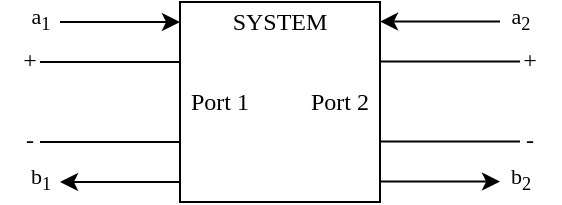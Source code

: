 <mxfile version="24.4.6" type="device">
  <diagram name="Side-1" id="HjIHgDulI7v-FXPZ6Cw7">
    <mxGraphModel dx="420" dy="212" grid="1" gridSize="10" guides="1" tooltips="1" connect="1" arrows="1" fold="1" page="1" pageScale="1" pageWidth="827" pageHeight="1169" math="0" shadow="0">
      <root>
        <mxCell id="0" />
        <mxCell id="1" parent="0" />
        <mxCell id="YevJJa76YJFmdZqK_6RJ-1" value="" style="whiteSpace=wrap;html=1;aspect=fixed;" vertex="1" parent="1">
          <mxGeometry x="100" y="20" width="100" height="100" as="geometry" />
        </mxCell>
        <mxCell id="YevJJa76YJFmdZqK_6RJ-2" value="a&lt;sub&gt;1&lt;/sub&gt;" style="endArrow=classic;html=1;rounded=0;fontFamily=Times New Roman;labelPosition=center;verticalLabelPosition=middle;align=center;verticalAlign=middle;spacingBottom=2;" edge="1" parent="1">
          <mxGeometry x="-1" y="-10" width="50" height="50" relative="1" as="geometry">
            <mxPoint x="40" y="30" as="sourcePoint" />
            <mxPoint x="100" y="30" as="targetPoint" />
            <mxPoint x="-10" y="-10" as="offset" />
          </mxGeometry>
        </mxCell>
        <mxCell id="YevJJa76YJFmdZqK_6RJ-3" value="b&lt;sub&gt;1&lt;/sub&gt;" style="endArrow=none;html=1;rounded=0;startArrow=classic;startFill=1;endFill=0;fontFamily=Times New Roman;spacingBottom=2;" edge="1" parent="1">
          <mxGeometry x="-1" y="-10" width="50" height="50" relative="1" as="geometry">
            <mxPoint x="40" y="110" as="sourcePoint" />
            <mxPoint x="100" y="110" as="targetPoint" />
            <mxPoint x="-10" y="-10" as="offset" />
          </mxGeometry>
        </mxCell>
        <mxCell id="YevJJa76YJFmdZqK_6RJ-4" value="" style="endArrow=none;html=1;rounded=0;" edge="1" parent="1">
          <mxGeometry width="50" height="50" relative="1" as="geometry">
            <mxPoint x="30" y="50" as="sourcePoint" />
            <mxPoint x="100" y="50" as="targetPoint" />
          </mxGeometry>
        </mxCell>
        <mxCell id="YevJJa76YJFmdZqK_6RJ-5" value="" style="endArrow=none;html=1;rounded=0;" edge="1" parent="1">
          <mxGeometry width="50" height="50" relative="1" as="geometry">
            <mxPoint x="30" y="90" as="sourcePoint" />
            <mxPoint x="100" y="90" as="targetPoint" />
          </mxGeometry>
        </mxCell>
        <mxCell id="YevJJa76YJFmdZqK_6RJ-6" value="Port 1" style="text;html=1;align=center;verticalAlign=middle;whiteSpace=wrap;rounded=0;fontFamily=Times New Roman;" vertex="1" parent="1">
          <mxGeometry x="90" y="55" width="60" height="30" as="geometry" />
        </mxCell>
        <mxCell id="YevJJa76YJFmdZqK_6RJ-8" value="-" style="text;html=1;align=center;verticalAlign=middle;whiteSpace=wrap;rounded=0;spacingBottom=2;fontFamily=Times New Roman;" vertex="1" parent="1">
          <mxGeometry x="10" y="80" width="30" height="20" as="geometry" />
        </mxCell>
        <mxCell id="YevJJa76YJFmdZqK_6RJ-9" value="+" style="text;html=1;align=center;verticalAlign=middle;whiteSpace=wrap;rounded=0;spacingBottom=2;fontFamily=Times New Roman;" vertex="1" parent="1">
          <mxGeometry x="10" y="40" width="30" height="20" as="geometry" />
        </mxCell>
        <mxCell id="YevJJa76YJFmdZqK_6RJ-10" value="&lt;font face=&quot;Times New Roman&quot;&gt;SYSTEM&lt;/font&gt;" style="text;html=1;align=center;verticalAlign=middle;whiteSpace=wrap;rounded=0;" vertex="1" parent="1">
          <mxGeometry x="120" y="20" width="60" height="20" as="geometry" />
        </mxCell>
        <mxCell id="YevJJa76YJFmdZqK_6RJ-11" value="&lt;font face=&quot;Times New Roman&quot;&gt;Port 2&lt;br&gt;&lt;/font&gt;" style="text;html=1;align=center;verticalAlign=middle;whiteSpace=wrap;rounded=0;" vertex="1" parent="1">
          <mxGeometry x="150" y="55" width="60" height="30" as="geometry" />
        </mxCell>
        <mxCell id="YevJJa76YJFmdZqK_6RJ-12" value="a&lt;sub&gt;2&lt;/sub&gt;" style="endArrow=none;html=1;rounded=0;fontFamily=Times New Roman;labelPosition=center;verticalLabelPosition=middle;align=center;verticalAlign=middle;spacingBottom=2;startArrow=classic;startFill=1;endFill=0;" edge="1" parent="1">
          <mxGeometry x="1" y="-10" width="50" height="50" relative="1" as="geometry">
            <mxPoint x="200" y="29.8" as="sourcePoint" />
            <mxPoint x="260" y="29.8" as="targetPoint" />
            <mxPoint x="10" y="-10" as="offset" />
          </mxGeometry>
        </mxCell>
        <mxCell id="YevJJa76YJFmdZqK_6RJ-13" value="b&lt;sub&gt;2&lt;/sub&gt;" style="endArrow=classic;html=1;rounded=0;startArrow=none;startFill=0;endFill=1;fontFamily=Times New Roman;spacingBottom=2;" edge="1" parent="1">
          <mxGeometry x="1" y="-10" width="50" height="50" relative="1" as="geometry">
            <mxPoint x="200" y="109.8" as="sourcePoint" />
            <mxPoint x="260" y="109.8" as="targetPoint" />
            <mxPoint x="10" y="-10" as="offset" />
          </mxGeometry>
        </mxCell>
        <mxCell id="YevJJa76YJFmdZqK_6RJ-14" value="" style="endArrow=none;html=1;rounded=0;" edge="1" parent="1">
          <mxGeometry width="50" height="50" relative="1" as="geometry">
            <mxPoint x="200" y="49.8" as="sourcePoint" />
            <mxPoint x="270" y="49.8" as="targetPoint" />
          </mxGeometry>
        </mxCell>
        <mxCell id="YevJJa76YJFmdZqK_6RJ-15" value="" style="endArrow=none;html=1;rounded=0;" edge="1" parent="1">
          <mxGeometry width="50" height="50" relative="1" as="geometry">
            <mxPoint x="200" y="89.8" as="sourcePoint" />
            <mxPoint x="270" y="89.8" as="targetPoint" />
          </mxGeometry>
        </mxCell>
        <mxCell id="YevJJa76YJFmdZqK_6RJ-16" value="-" style="text;html=1;align=center;verticalAlign=middle;whiteSpace=wrap;rounded=0;spacingBottom=2;fontFamily=Times New Roman;" vertex="1" parent="1">
          <mxGeometry x="260" y="80" width="30" height="20" as="geometry" />
        </mxCell>
        <mxCell id="YevJJa76YJFmdZqK_6RJ-17" value="+" style="text;html=1;align=center;verticalAlign=middle;whiteSpace=wrap;rounded=0;spacingBottom=2;fontFamily=Times New Roman;" vertex="1" parent="1">
          <mxGeometry x="260" y="40" width="30" height="20" as="geometry" />
        </mxCell>
      </root>
    </mxGraphModel>
  </diagram>
</mxfile>
